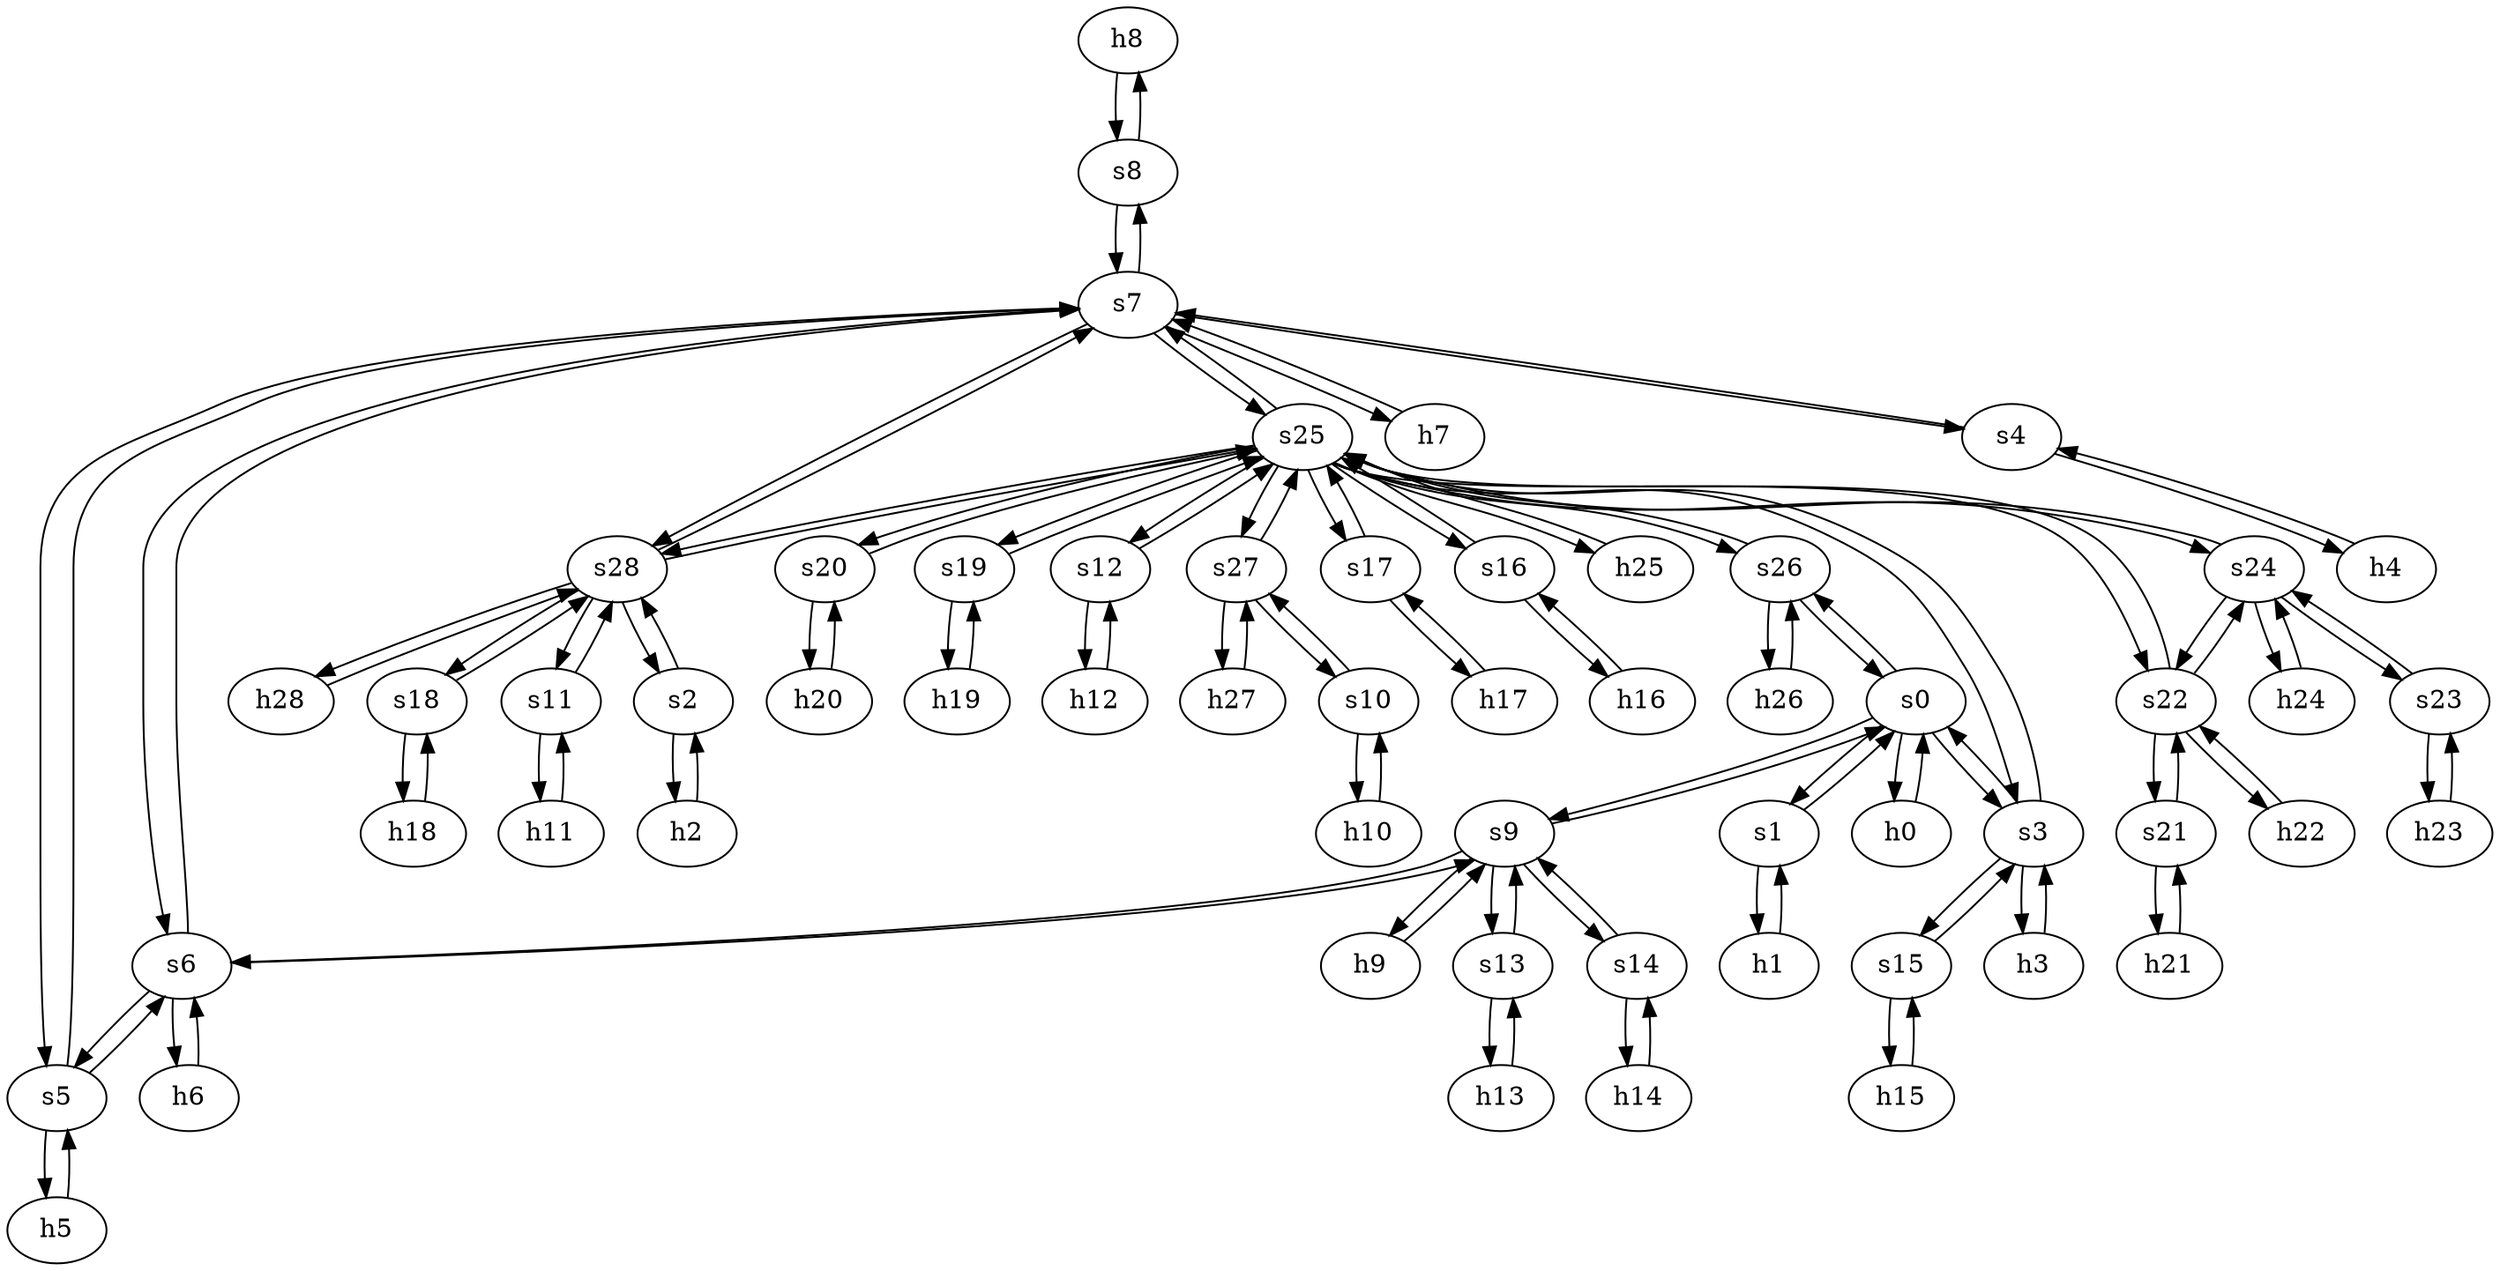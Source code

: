 strict digraph CESNET {
	h8	 [ip="111.0.8.8",
		mac="00:00:00:00:8:8",
		type=host];
	s8	 [id=8,
		type=switch];
	h8 -> s8	 [capacity="1Gbps",
		cost=1,
		dst_port=1,
		src_port=1];
	h9	 [ip="111.0.9.9",
		mac="00:00:00:00:9:9",
		type=host];
	s9	 [id=9,
		type=switch];
	h9 -> s9	 [capacity="1Gbps",
		cost=1,
		dst_port=1,
		src_port=1];
	h26	 [ip="111.0.26.26",
		mac="00:00:00:00:26:26",
		type=host];
	s26	 [id=26,
		type=switch];
	h26 -> s26	 [capacity="1Gbps",
		cost=1,
		dst_port=1,
		src_port=1];
	h2	 [ip="111.0.2.2",
		mac="00:00:00:00:2:2",
		type=host];
	s2	 [id=2,
		type=switch];
	h2 -> s2	 [capacity="1Gbps",
		cost=1,
		dst_port=1,
		src_port=1];
	h3	 [ip="111.0.3.3",
		mac="00:00:00:00:3:3",
		type=host];
	s3	 [id=3,
		type=switch];
	h3 -> s3	 [capacity="1Gbps",
		cost=1,
		dst_port=1,
		src_port=1];
	h0	 [ip="111.0.0.0",
		mac="00:00:00:00:0:0",
		type=host];
	s0	 [id=0,
		type=switch];
	h0 -> s0	 [capacity="1Gbps",
		cost=1,
		dst_port=1,
		src_port=1];
	h1	 [ip="111.0.1.1",
		mac="00:00:00:00:1:1",
		type=host];
	s1	 [id=1,
		type=switch];
	h1 -> s1	 [capacity="1Gbps",
		cost=1,
		dst_port=1,
		src_port=1];
	h6	 [ip="111.0.6.6",
		mac="00:00:00:00:6:6",
		type=host];
	s6	 [id=6,
		type=switch];
	h6 -> s6	 [capacity="1Gbps",
		cost=1,
		dst_port=1,
		src_port=1];
	h7	 [ip="111.0.7.7",
		mac="00:00:00:00:7:7",
		type=host];
	s7	 [id=7,
		type=switch];
	h7 -> s7	 [capacity="1Gbps",
		cost=1,
		dst_port=1,
		src_port=1];
	h4	 [ip="111.0.4.4",
		mac="00:00:00:00:4:4",
		type=host];
	s4	 [id=4,
		type=switch];
	h4 -> s4	 [capacity="1Gbps",
		cost=1,
		dst_port=1,
		src_port=1];
	h5	 [ip="111.0.5.5",
		mac="00:00:00:00:5:5",
		type=host];
	s5	 [id=5,
		type=switch];
	h5 -> s5	 [capacity="1Gbps",
		cost=1,
		dst_port=1,
		src_port=1];
	h23	 [ip="111.0.23.23",
		mac="00:00:00:00:23:23",
		type=host];
	s23	 [id=23,
		type=switch];
	h23 -> s23	 [capacity="1Gbps",
		cost=1,
		dst_port=1,
		src_port=1];
	h22	 [ip="111.0.22.22",
		mac="00:00:00:00:22:22",
		type=host];
	s22	 [id=22,
		type=switch];
	h22 -> s22	 [capacity="1Gbps",
		cost=1,
		dst_port=1,
		src_port=1];
	h21	 [ip="111.0.21.21",
		mac="00:00:00:00:21:21",
		type=host];
	s21	 [id=21,
		type=switch];
	h21 -> s21	 [capacity="1Gbps",
		cost=1,
		dst_port=1,
		src_port=1];
	s9 -> s0	 [capacity="1Gbps",
		cost=1,
		dst_port=5,
		src_port=2];
	s9 -> s6	 [capacity="1Gbps",
		cost=1,
		dst_port=3,
		src_port=3];
	s13	 [id=13,
		type=switch];
	s9 -> s13	 [capacity="1Gbps",
		cost=1,
		dst_port=2,
		src_port=5];
	s9 -> h9	 [capacity="1Gbps",
		cost=1,
		dst_port=1,
		src_port=1];
	s14	 [id=14,
		type=switch];
	s9 -> s14	 [capacity="1Gbps",
		cost=1,
		dst_port=2,
		src_port=4];
	s8 -> s7	 [capacity="1Gbps",
		cost=1,
		dst_port=5,
		src_port=2];
	s8 -> h8	 [capacity="1Gbps",
		cost=1,
		dst_port=1,
		src_port=1];
	h28	 [ip="111.0.28.28",
		mac="00:00:00:00:28:28",
		type=host];
	s28	 [id=28,
		type=switch];
	h28 -> s28	 [capacity="1Gbps",
		cost=1,
		dst_port=1,
		src_port=1];
	s15	 [id=15,
		type=switch];
	s3 -> s15	 [capacity="1Gbps",
		cost=1,
		dst_port=2,
		src_port=4];
	s3 -> s0	 [capacity="1Gbps",
		cost=1,
		dst_port=4,
		src_port=2];
	s25	 [id=25,
		type=switch];
	s3 -> s25	 [capacity="1Gbps",
		cost=1,
		dst_port=2,
		src_port=3];
	s3 -> h3	 [capacity="1Gbps",
		cost=1,
		dst_port=1,
		src_port=1];
	s2 -> s28	 [capacity="1Gbps",
		cost=1,
		dst_port=2,
		src_port=2];
	s2 -> h2	 [capacity="1Gbps",
		cost=1,
		dst_port=1,
		src_port=1];
	s1 -> s0	 [capacity="1Gbps",
		cost=1,
		dst_port=2,
		src_port=2];
	s1 -> h1	 [capacity="1Gbps",
		cost=1,
		dst_port=1,
		src_port=1];
	s0 -> s9	 [capacity="1Gbps",
		cost=1,
		dst_port=2,
		src_port=5];
	s0 -> h0	 [capacity="1Gbps",
		cost=1,
		dst_port=1,
		src_port=1];
	s0 -> s26	 [capacity="1Gbps",
		cost=1,
		dst_port=2,
		src_port=3];
	s0 -> s3	 [capacity="1Gbps",
		cost=1,
		dst_port=2,
		src_port=4];
	s0 -> s1	 [capacity="1Gbps",
		cost=1,
		dst_port=2,
		src_port=2];
	s7 -> s8	 [capacity="1Gbps",
		cost=1,
		dst_port=2,
		src_port=5];
	s7 -> s25	 [capacity="1Gbps",
		cost=1,
		dst_port=3,
		src_port=6];
	s7 -> s6	 [capacity="1Gbps",
		cost=1,
		dst_port=4,
		src_port=4];
	s7 -> h7	 [capacity="1Gbps",
		cost=1,
		dst_port=1,
		src_port=1];
	s7 -> s5	 [capacity="1Gbps",
		cost=1,
		dst_port=3,
		src_port=3];
	s7 -> s28	 [capacity="1Gbps",
		cost=1,
		dst_port=3,
		src_port=7];
	s7 -> s4	 [capacity="1Gbps",
		cost=1,
		dst_port=2,
		src_port=2];
	s6 -> s7	 [capacity="1Gbps",
		cost=1,
		dst_port=4,
		src_port=4];
	s6 -> s9	 [capacity="1Gbps",
		cost=1,
		dst_port=3,
		src_port=3];
	s6 -> h6	 [capacity="1Gbps",
		cost=1,
		dst_port=1,
		src_port=1];
	s6 -> s5	 [capacity="1Gbps",
		cost=1,
		dst_port=2,
		src_port=2];
	s5 -> s7	 [capacity="1Gbps",
		cost=1,
		dst_port=3,
		src_port=3];
	s5 -> s6	 [capacity="1Gbps",
		cost=1,
		dst_port=2,
		src_port=2];
	s5 -> h5	 [capacity="1Gbps",
		cost=1,
		dst_port=1,
		src_port=1];
	s4 -> s7	 [capacity="1Gbps",
		cost=1,
		dst_port=2,
		src_port=2];
	s4 -> h4	 [capacity="1Gbps",
		cost=1,
		dst_port=1,
		src_port=1];
	h20	 [ip="111.0.20.20",
		mac="00:00:00:00:20:20",
		type=host];
	s20	 [id=20,
		type=switch];
	h20 -> s20	 [capacity="1Gbps",
		cost=1,
		dst_port=1,
		src_port=1];
	s19	 [id=19,
		type=switch];
	s19 -> s25	 [capacity="1Gbps",
		cost=1,
		dst_port=7,
		src_port=2];
	h19	 [ip="111.0.19.19",
		mac="00:00:00:00:19:19",
		type=host];
	s19 -> h19	 [capacity="1Gbps",
		cost=1,
		dst_port=1,
		src_port=1];
	s18	 [id=18,
		type=switch];
	h18	 [ip="111.0.18.18",
		mac="00:00:00:00:18:18",
		type=host];
	s18 -> h18	 [capacity="1Gbps",
		cost=1,
		dst_port=1,
		src_port=1];
	s18 -> s28	 [capacity="1Gbps",
		cost=1,
		dst_port=5,
		src_port=2];
	s13 -> s9	 [capacity="1Gbps",
		cost=1,
		dst_port=5,
		src_port=2];
	h13	 [ip="111.0.13.13",
		mac="00:00:00:00:13:13",
		type=host];
	s13 -> h13	 [capacity="1Gbps",
		cost=1,
		dst_port=1,
		src_port=1];
	s12	 [id=12,
		type=switch];
	s12 -> s25	 [capacity="1Gbps",
		cost=1,
		dst_port=4,
		src_port=2];
	h12	 [ip="111.0.12.12",
		mac="00:00:00:00:12:12",
		type=host];
	s12 -> h12	 [capacity="1Gbps",
		cost=1,
		dst_port=1,
		src_port=1];
	s11	 [id=11,
		type=switch];
	h11	 [ip="111.0.11.11",
		mac="00:00:00:00:11:11",
		type=host];
	s11 -> h11	 [capacity="1Gbps",
		cost=1,
		dst_port=1,
		src_port=1];
	s11 -> s28	 [capacity="1Gbps",
		cost=1,
		dst_port=4,
		src_port=2];
	s10	 [id=10,
		type=switch];
	s27	 [id=27,
		type=switch];
	s10 -> s27	 [capacity="1Gbps",
		cost=1,
		dst_port=2,
		src_port=2];
	h10	 [ip="111.0.10.10",
		mac="00:00:00:00:10:10",
		type=host];
	s10 -> h10	 [capacity="1Gbps",
		cost=1,
		dst_port=1,
		src_port=1];
	s17	 [id=17,
		type=switch];
	s17 -> s25	 [capacity="1Gbps",
		cost=1,
		dst_port=6,
		src_port=2];
	h17	 [ip="111.0.17.17",
		mac="00:00:00:00:17:17",
		type=host];
	s17 -> h17	 [capacity="1Gbps",
		cost=1,
		dst_port=1,
		src_port=1];
	s16	 [id=16,
		type=switch];
	h16	 [ip="111.0.16.16",
		mac="00:00:00:00:16:16",
		type=host];
	s16 -> h16	 [capacity="1Gbps",
		cost=1,
		dst_port=1,
		src_port=1];
	s16 -> s25	 [capacity="1Gbps",
		cost=1,
		dst_port=5,
		src_port=2];
	s15 -> s3	 [capacity="1Gbps",
		cost=1,
		dst_port=4,
		src_port=2];
	h15	 [ip="111.0.15.15",
		mac="00:00:00:00:15:15",
		type=host];
	s15 -> h15	 [capacity="1Gbps",
		cost=1,
		dst_port=1,
		src_port=1];
	s14 -> s9	 [capacity="1Gbps",
		cost=1,
		dst_port=4,
		src_port=2];
	h14	 [ip="111.0.14.14",
		mac="00:00:00:00:14:14",
		type=host];
	s14 -> h14	 [capacity="1Gbps",
		cost=1,
		dst_port=1,
		src_port=1];
	h25	 [ip="111.0.25.25",
		mac="00:00:00:00:25:25",
		type=host];
	h25 -> s25	 [capacity="1Gbps",
		cost=1,
		dst_port=1,
		src_port=1];
	h18 -> s18	 [capacity="1Gbps",
		cost=1,
		dst_port=1,
		src_port=1];
	h19 -> s19	 [capacity="1Gbps",
		cost=1,
		dst_port=1,
		src_port=1];
	s25 -> s7	 [capacity="1Gbps",
		cost=1,
		dst_port=6,
		src_port=3];
	s25 -> s27	 [capacity="1Gbps",
		cost=1,
		dst_port=3,
		src_port=12];
	s24	 [id=24,
		type=switch];
	s25 -> s24	 [capacity="1Gbps",
		cost=1,
		dst_port=4,
		src_port=10];
	s25 -> s17	 [capacity="1Gbps",
		cost=1,
		dst_port=2,
		src_port=6];
	s25 -> s20	 [capacity="1Gbps",
		cost=1,
		dst_port=2,
		src_port=8];
	s25 -> s28	 [capacity="1Gbps",
		cost=1,
		dst_port=6,
		src_port=13];
	s25 -> s26	 [capacity="1Gbps",
		cost=1,
		dst_port=3,
		src_port=11];
	s25 -> s19	 [capacity="1Gbps",
		cost=1,
		dst_port=2,
		src_port=7];
	s25 -> s22	 [capacity="1Gbps",
		cost=1,
		dst_port=4,
		src_port=9];
	s25 -> s3	 [capacity="1Gbps",
		cost=1,
		dst_port=3,
		src_port=2];
	s25 -> s12	 [capacity="1Gbps",
		cost=1,
		dst_port=2,
		src_port=4];
	s25 -> h25	 [capacity="1Gbps",
		cost=1,
		dst_port=1,
		src_port=1];
	s25 -> s16	 [capacity="1Gbps",
		cost=1,
		dst_port=2,
		src_port=5];
	h10 -> s10	 [capacity="1Gbps",
		cost=1,
		dst_port=1,
		src_port=1];
	h11 -> s11	 [capacity="1Gbps",
		cost=1,
		dst_port=1,
		src_port=1];
	h12 -> s12	 [capacity="1Gbps",
		cost=1,
		dst_port=1,
		src_port=1];
	h13 -> s13	 [capacity="1Gbps",
		cost=1,
		dst_port=1,
		src_port=1];
	h14 -> s14	 [capacity="1Gbps",
		cost=1,
		dst_port=1,
		src_port=1];
	h15 -> s15	 [capacity="1Gbps",
		cost=1,
		dst_port=1,
		src_port=1];
	h16 -> s16	 [capacity="1Gbps",
		cost=1,
		dst_port=1,
		src_port=1];
	h17 -> s17	 [capacity="1Gbps",
		cost=1,
		dst_port=1,
		src_port=1];
	s22 -> s24	 [capacity="1Gbps",
		cost=1,
		dst_port=2,
		src_port=3];
	s22 -> s25	 [capacity="1Gbps",
		cost=1,
		dst_port=9,
		src_port=4];
	s22 -> h22	 [capacity="1Gbps",
		cost=1,
		dst_port=1,
		src_port=1];
	s22 -> s21	 [capacity="1Gbps",
		cost=1,
		dst_port=2,
		src_port=2];
	s23 -> s24	 [capacity="1Gbps",
		cost=1,
		dst_port=3,
		src_port=2];
	s23 -> h23	 [capacity="1Gbps",
		cost=1,
		dst_port=1,
		src_port=1];
	s20 -> s25	 [capacity="1Gbps",
		cost=1,
		dst_port=8,
		src_port=2];
	s20 -> h20	 [capacity="1Gbps",
		cost=1,
		dst_port=1,
		src_port=1];
	s21 -> h21	 [capacity="1Gbps",
		cost=1,
		dst_port=1,
		src_port=1];
	s21 -> s22	 [capacity="1Gbps",
		cost=1,
		dst_port=2,
		src_port=2];
	s26 -> s0	 [capacity="1Gbps",
		cost=1,
		dst_port=3,
		src_port=2];
	s26 -> s25	 [capacity="1Gbps",
		cost=1,
		dst_port=11,
		src_port=3];
	s26 -> h26	 [capacity="1Gbps",
		cost=1,
		dst_port=1,
		src_port=1];
	s27 -> s25	 [capacity="1Gbps",
		cost=1,
		dst_port=12,
		src_port=3];
	h27	 [ip="111.0.27.27",
		mac="00:00:00:00:27:27",
		type=host];
	s27 -> h27	 [capacity="1Gbps",
		cost=1,
		dst_port=1,
		src_port=1];
	s27 -> s10	 [capacity="1Gbps",
		cost=1,
		dst_port=2,
		src_port=2];
	s24 -> s25	 [capacity="1Gbps",
		cost=1,
		dst_port=10,
		src_port=4];
	s24 -> s23	 [capacity="1Gbps",
		cost=1,
		dst_port=2,
		src_port=3];
	h24	 [ip="111.0.24.24",
		mac="00:00:00:00:24:24",
		type=host];
	s24 -> h24	 [capacity="1Gbps",
		cost=1,
		dst_port=1,
		src_port=1];
	s24 -> s22	 [capacity="1Gbps",
		cost=1,
		dst_port=3,
		src_port=2];
	h24 -> s24	 [capacity="1Gbps",
		cost=1,
		dst_port=1,
		src_port=1];
	s28 -> s11	 [capacity="1Gbps",
		cost=1,
		dst_port=2,
		src_port=4];
	s28 -> s7	 [capacity="1Gbps",
		cost=1,
		dst_port=7,
		src_port=3];
	s28 -> s18	 [capacity="1Gbps",
		cost=1,
		dst_port=2,
		src_port=5];
	s28 -> s2	 [capacity="1Gbps",
		cost=1,
		dst_port=2,
		src_port=2];
	s28 -> h28	 [capacity="1Gbps",
		cost=1,
		dst_port=1,
		src_port=1];
	s28 -> s25	 [capacity="1Gbps",
		cost=1,
		dst_port=13,
		src_port=6];
	h27 -> s27	 [capacity="1Gbps",
		cost=1,
		dst_port=1,
		src_port=1];
}
